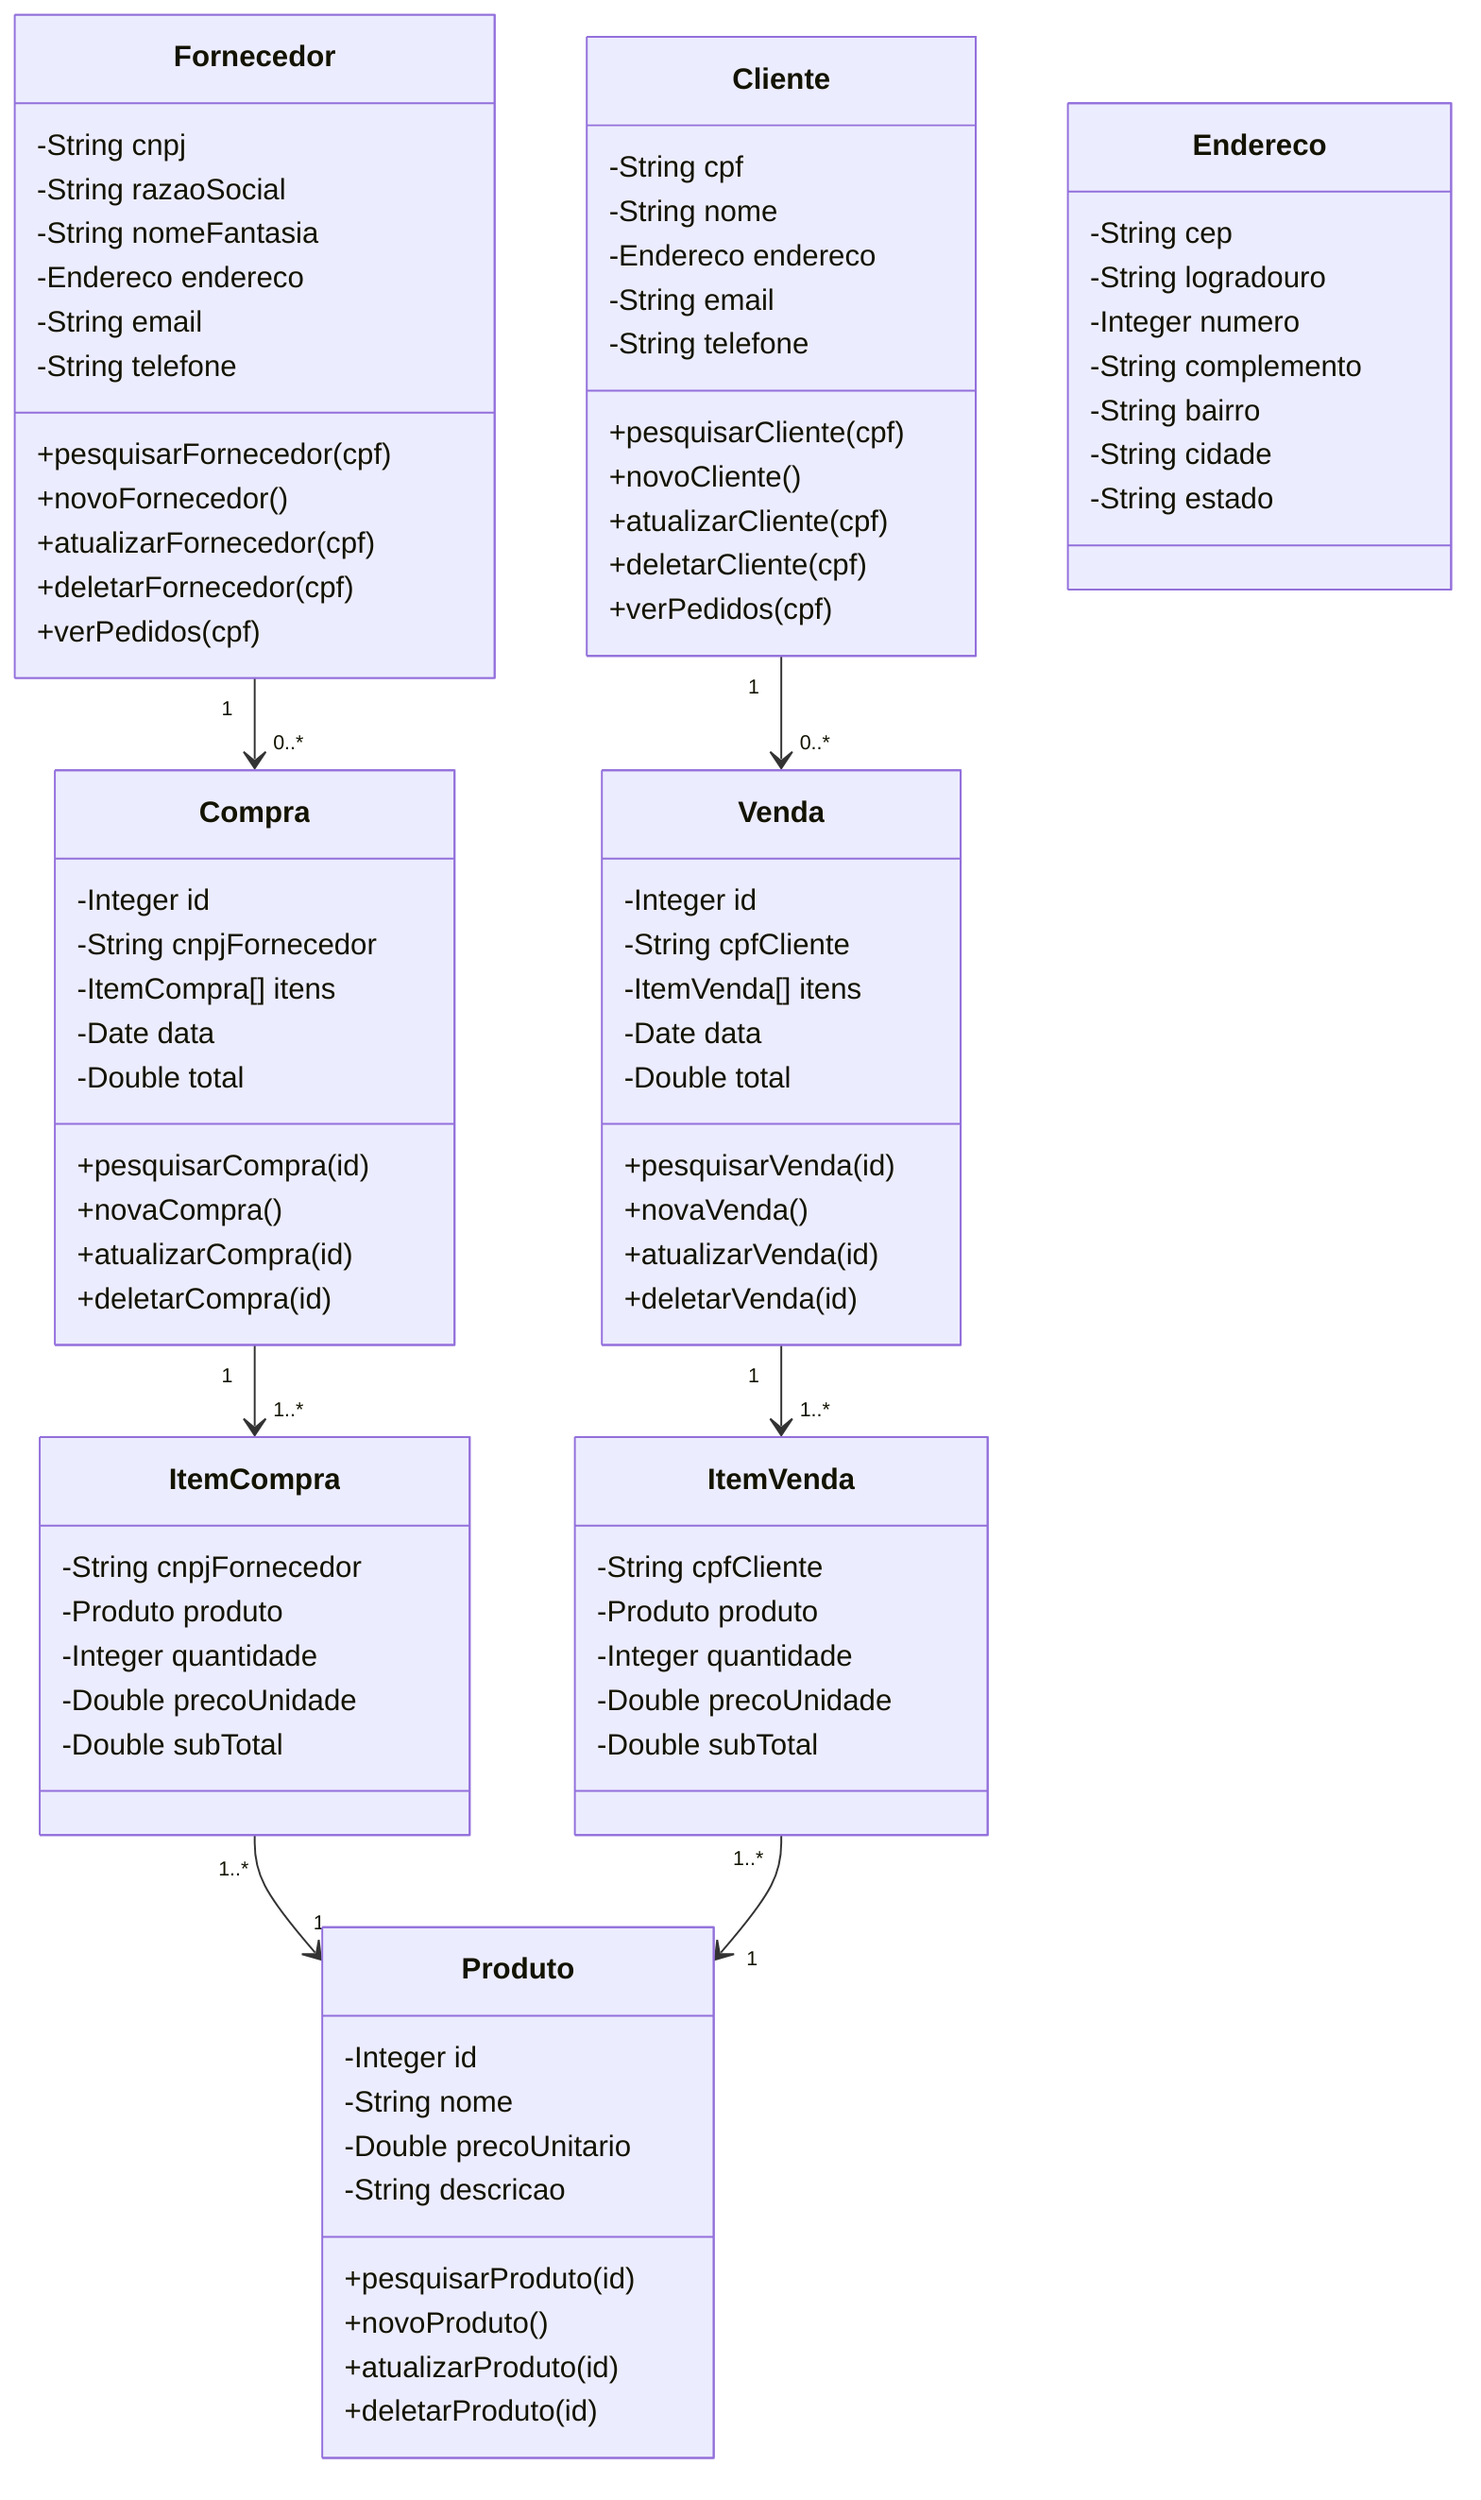classDiagram

    class Fornecedor {
        -String cnpj
        -String razaoSocial
        -String nomeFantasia
        -Endereco endereco
        -String email
        -String telefone

        %% Controllers %%
        +pesquisarFornecedor(cpf)
        +novoFornecedor()
        +atualizarFornecedor(cpf)
        +deletarFornecedor(cpf)
        +verPedidos(cpf)
    }

    class ItemCompra {
        -String cnpjFornecedor
        -Produto produto
        -Integer quantidade
        -Double precoUnidade
        -Double subTotal
    }

    class Compra {
        -Integer id
        -String cnpjFornecedor
        -ItemCompra[] itens
        -Date data
        -Double total

         %% Controllers %%
        +pesquisarCompra(id)
        +novaCompra()
        +atualizarCompra(id)
        +deletarCompra(id)
    }

    class Cliente {
        -String cpf
        -String nome
        -Endereco endereco
        -String email
        -String telefone
        
         %% Controllers %%
        +pesquisarCliente(cpf)
        +novoCliente()
        +atualizarCliente(cpf)
        +deletarCliente(cpf)
        +verPedidos(cpf)
    }

    class ItemVenda {
        -String cpfCliente
        -Produto produto
        -Integer quantidade
        -Double precoUnidade
        -Double subTotal
    }

    class Venda {
        -Integer id
        -String cpfCliente
        -ItemVenda[] itens
        -Date data
        -Double total

         %% Controllers %%
        +pesquisarVenda(id)
        +novaVenda()
        +atualizarVenda(id)
        +deletarVenda(id)
    }

    class Produto {
        -Integer id
        -String nome
        -Double precoUnitario
        -String descricao

         %% Controllers %%
        +pesquisarProduto(id)
        +novoProduto()
        +atualizarProduto(id)
        +deletarProduto(id)
    }

    %%-- seria interessante criar uma função autoCEP(String cep), mas teríamos de baixar as tabelas de CEP do IBGE --%%
    %%-- no caso essa função buscaria do CEP da pessoa e completaria automaticamente o Estado, Cidade, Bairro e Logradouro de Endereco  --%%
    class Endereco {
        -String cep
        -String logradouro
        -Integer numero
        -String complemento
        -String bairro
        -String cidade
        -String estado
    }

    Fornecedor "1" --> "0..*" Compra
    Compra "1" --> "1..*" ItemCompra

    Cliente "1" --> "0..*" Venda
    Venda "1" --> "1..*" ItemVenda

    ItemCompra "1..*" --> "1" Produto
    ItemVenda "1..*" --> "1" Produto